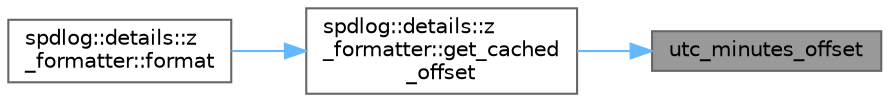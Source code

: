 digraph "utc_minutes_offset"
{
 // LATEX_PDF_SIZE
  bgcolor="transparent";
  edge [fontname=Helvetica,fontsize=10,labelfontname=Helvetica,labelfontsize=10];
  node [fontname=Helvetica,fontsize=10,shape=box,height=0.2,width=0.4];
  rankdir="RL";
  Node1 [id="Node000001",label="utc_minutes_offset",height=0.2,width=0.4,color="gray40", fillcolor="grey60", style="filled", fontcolor="black",tooltip=" "];
  Node1 -> Node2 [id="edge1_Node000001_Node000002",dir="back",color="steelblue1",style="solid",tooltip=" "];
  Node2 [id="Node000002",label="spdlog::details::z\l_formatter::get_cached\l_offset",height=0.2,width=0.4,color="grey40", fillcolor="white", style="filled",URL="$classspdlog_1_1details_1_1z__formatter.html#a82f92a0d382ba89f217f828820040465",tooltip=" "];
  Node2 -> Node3 [id="edge2_Node000002_Node000003",dir="back",color="steelblue1",style="solid",tooltip=" "];
  Node3 [id="Node000003",label="spdlog::details::z\l_formatter::format",height=0.2,width=0.4,color="grey40", fillcolor="white", style="filled",URL="$classspdlog_1_1details_1_1z__formatter.html#a5ed50973366c25de18e5fb95be6bbf77",tooltip=" "];
}
